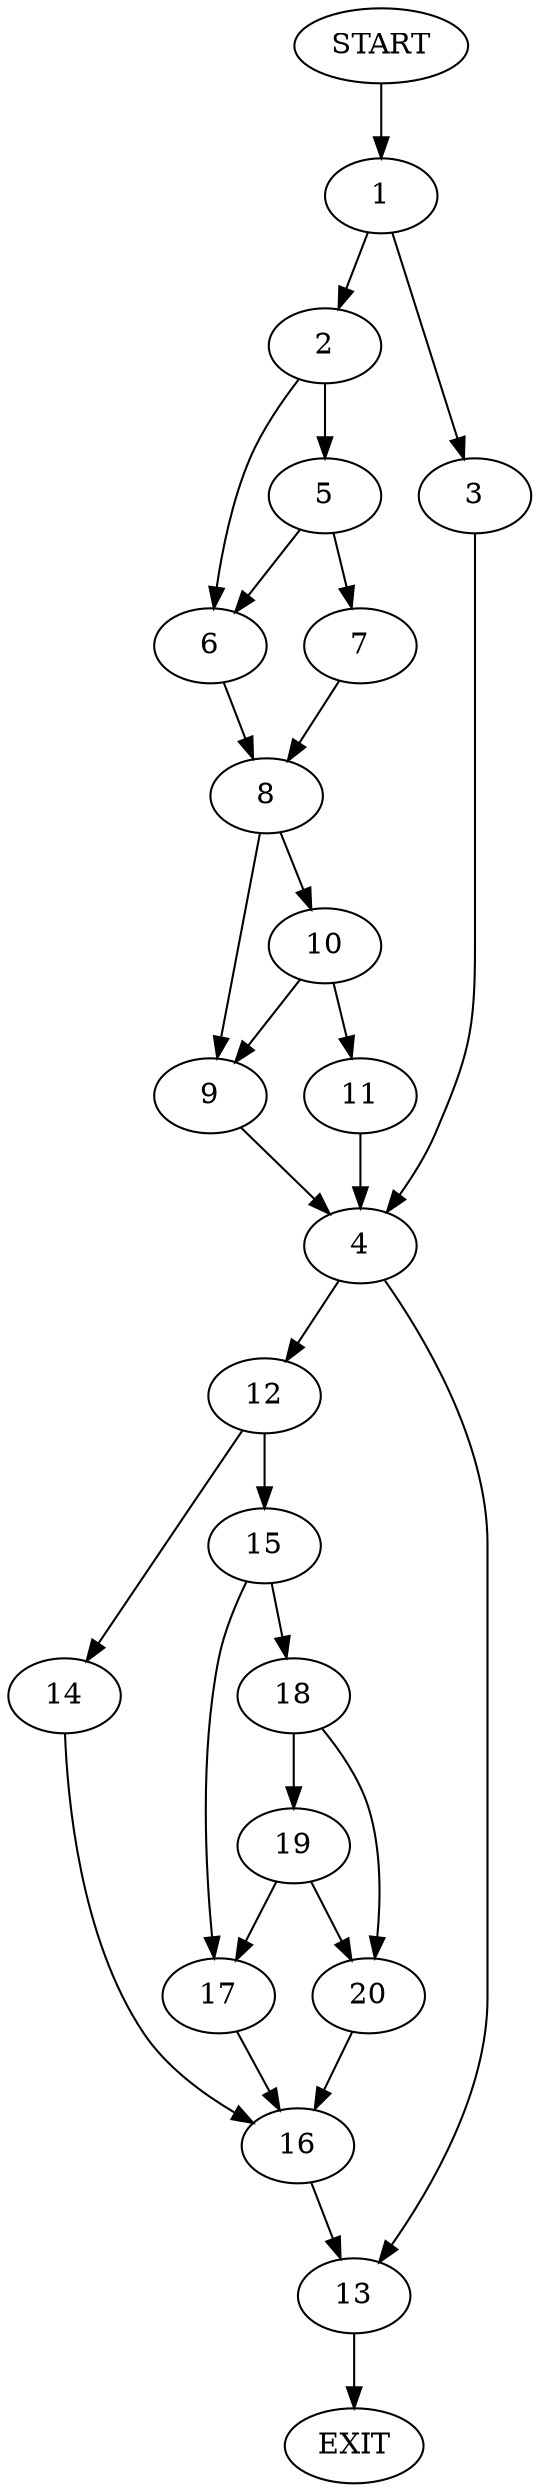 digraph {
0 [label="START"]
21 [label="EXIT"]
0 -> 1
1 -> 2
1 -> 3
3 -> 4
2 -> 5
2 -> 6
5 -> 7
5 -> 6
6 -> 8
7 -> 8
8 -> 9
8 -> 10
10 -> 9
10 -> 11
9 -> 4
11 -> 4
4 -> 12
4 -> 13
12 -> 14
12 -> 15
13 -> 21
14 -> 16
15 -> 17
15 -> 18
18 -> 19
18 -> 20
17 -> 16
20 -> 16
19 -> 17
19 -> 20
16 -> 13
}
